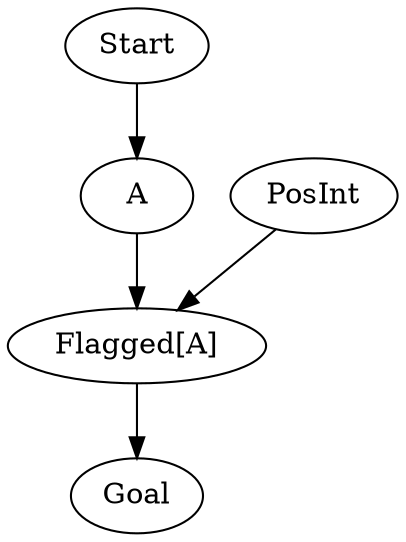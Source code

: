 digraph {
    Start[class="extremity"]
    Goal[class="extremity"]

    A[group="upper" class="start"]
    FA[label="Flagged[A]" group="upper" class="goal"]
    empty[label="PosInt"]
    A -> FA
    empty -> FA

    Start -> A[class="start"]
    FA -> Goal[class="goal"]
}
